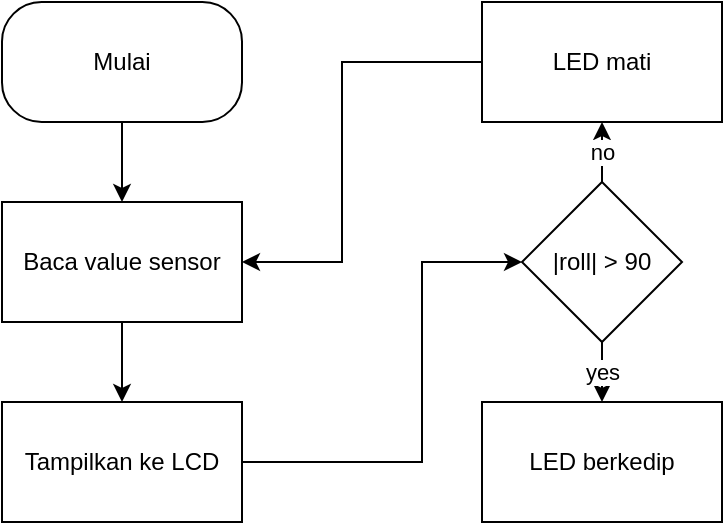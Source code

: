 <mxfile version="19.0.3" type="device"><diagram id="wgEyP-JQz9-tATCdVE-Y" name="Page-1"><mxGraphModel dx="1038" dy="641" grid="1" gridSize="10" guides="1" tooltips="1" connect="1" arrows="1" fold="1" page="1" pageScale="1" pageWidth="827" pageHeight="1169" math="0" shadow="0"><root><mxCell id="0"/><mxCell id="1" parent="0"/><mxCell id="_5HY8_eArSvcetM_VJWp-7" value="" style="edgeStyle=orthogonalEdgeStyle;rounded=0;orthogonalLoop=1;jettySize=auto;html=1;" edge="1" parent="1" source="_5HY8_eArSvcetM_VJWp-1" target="_5HY8_eArSvcetM_VJWp-2"><mxGeometry relative="1" as="geometry"/></mxCell><mxCell id="_5HY8_eArSvcetM_VJWp-1" value="Mulai" style="rounded=1;whiteSpace=wrap;html=1;arcSize=33;" vertex="1" parent="1"><mxGeometry x="280" y="300" width="120" height="60" as="geometry"/></mxCell><mxCell id="_5HY8_eArSvcetM_VJWp-8" value="" style="edgeStyle=orthogonalEdgeStyle;rounded=0;orthogonalLoop=1;jettySize=auto;html=1;" edge="1" parent="1" source="_5HY8_eArSvcetM_VJWp-2" target="_5HY8_eArSvcetM_VJWp-3"><mxGeometry relative="1" as="geometry"/></mxCell><mxCell id="_5HY8_eArSvcetM_VJWp-2" value="Baca value sensor" style="rounded=0;whiteSpace=wrap;html=1;" vertex="1" parent="1"><mxGeometry x="280" y="400" width="120" height="60" as="geometry"/></mxCell><mxCell id="_5HY8_eArSvcetM_VJWp-9" style="edgeStyle=orthogonalEdgeStyle;rounded=0;orthogonalLoop=1;jettySize=auto;html=1;entryX=0;entryY=0.5;entryDx=0;entryDy=0;" edge="1" parent="1" source="_5HY8_eArSvcetM_VJWp-3" target="_5HY8_eArSvcetM_VJWp-4"><mxGeometry relative="1" as="geometry"><Array as="points"><mxPoint x="490" y="530"/><mxPoint x="490" y="430"/></Array></mxGeometry></mxCell><mxCell id="_5HY8_eArSvcetM_VJWp-3" value="Tampilkan ke LCD" style="rounded=0;whiteSpace=wrap;html=1;" vertex="1" parent="1"><mxGeometry x="280" y="500" width="120" height="60" as="geometry"/></mxCell><mxCell id="_5HY8_eArSvcetM_VJWp-10" value="yes" style="edgeStyle=orthogonalEdgeStyle;rounded=0;orthogonalLoop=1;jettySize=auto;html=1;" edge="1" parent="1" source="_5HY8_eArSvcetM_VJWp-4" target="_5HY8_eArSvcetM_VJWp-5"><mxGeometry relative="1" as="geometry"/></mxCell><mxCell id="_5HY8_eArSvcetM_VJWp-11" value="no" style="edgeStyle=orthogonalEdgeStyle;rounded=0;orthogonalLoop=1;jettySize=auto;html=1;" edge="1" parent="1" source="_5HY8_eArSvcetM_VJWp-4" target="_5HY8_eArSvcetM_VJWp-6"><mxGeometry relative="1" as="geometry"/></mxCell><mxCell id="_5HY8_eArSvcetM_VJWp-4" value="|roll| &amp;gt; 90" style="rhombus;whiteSpace=wrap;html=1;" vertex="1" parent="1"><mxGeometry x="540" y="390" width="80" height="80" as="geometry"/></mxCell><mxCell id="_5HY8_eArSvcetM_VJWp-5" value="LED berkedip" style="rounded=0;whiteSpace=wrap;html=1;" vertex="1" parent="1"><mxGeometry x="520" y="500" width="120" height="60" as="geometry"/></mxCell><mxCell id="_5HY8_eArSvcetM_VJWp-12" style="edgeStyle=orthogonalEdgeStyle;rounded=0;orthogonalLoop=1;jettySize=auto;html=1;exitX=0;exitY=0.5;exitDx=0;exitDy=0;entryX=1;entryY=0.5;entryDx=0;entryDy=0;" edge="1" parent="1" source="_5HY8_eArSvcetM_VJWp-6" target="_5HY8_eArSvcetM_VJWp-2"><mxGeometry relative="1" as="geometry"><Array as="points"><mxPoint x="450" y="330"/><mxPoint x="450" y="430"/></Array></mxGeometry></mxCell><mxCell id="_5HY8_eArSvcetM_VJWp-6" value="LED mati" style="rounded=0;whiteSpace=wrap;html=1;" vertex="1" parent="1"><mxGeometry x="520" y="300" width="120" height="60" as="geometry"/></mxCell></root></mxGraphModel></diagram></mxfile>